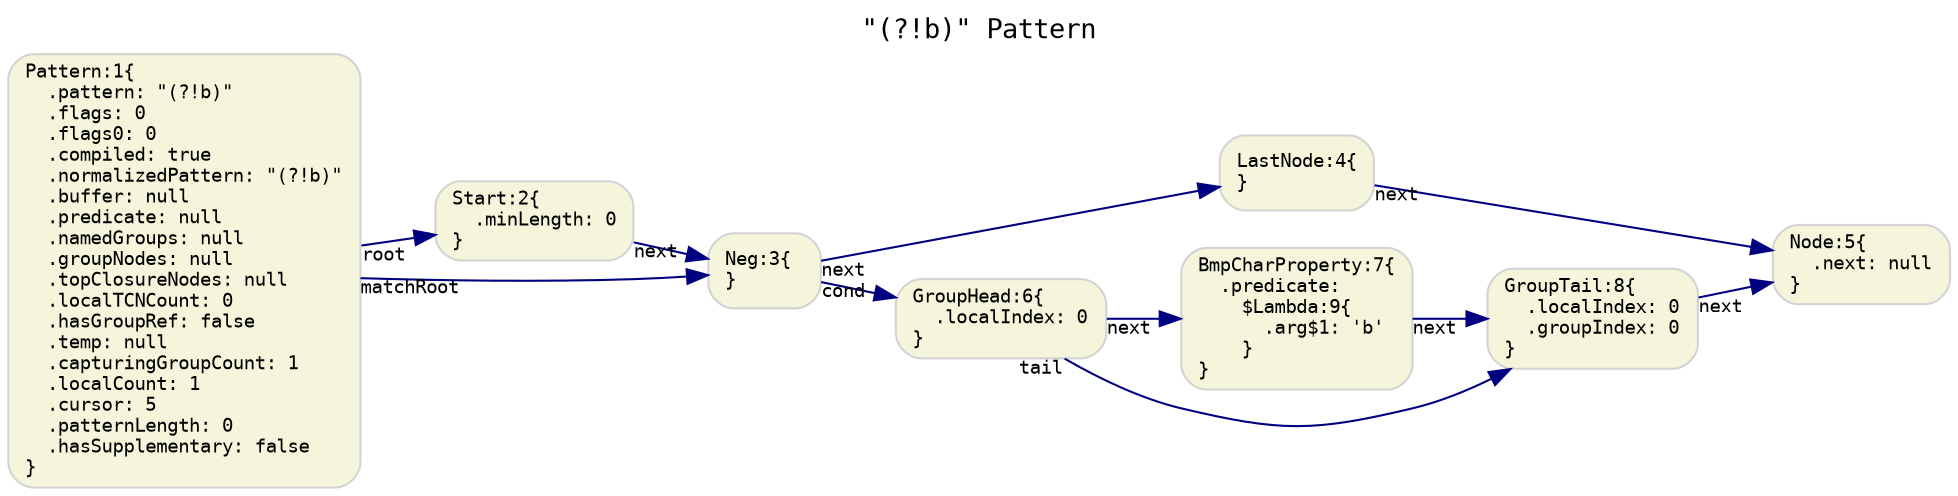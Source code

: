 digraph G {
  rankdir=LR;
  labelloc="t";
  label="\"(?!b)\" Pattern\l";
  graph [fontname="Monospace", fontsize="13"]

  // default nodes
  node [fontname="Monospace", fontsize="9", shape="box", style="rounded,filled", color="LightGray", fillcolor="Beige"]
  1[ label="Pattern:1\{\l  .pattern: \"(?!b)\"\l  .flags: 0\l  .flags0: 0\l  .compiled: true\l  .normalizedPattern: \"(?!b)\"\l  .buffer: null\l  .predicate: null\l  .namedGroups: null\l  .groupNodes: null\l  .topClosureNodes: null\l  .localTCNCount: 0\l  .hasGroupRef: false\l  .temp: null\l  .capturingGroupCount: 1\l  .localCount: 1\l  .cursor: 5\l  .patternLength: 0\l  .hasSupplementary: false\l\}\l" ]
  2[ label="Start:2\{\l  .minLength: 0\l\}\l" ]
  3[ label="Neg:3\{\l\}\l" ]
  4[ label="LastNode:4\{\l\}\l" ]
  5[ label="Node:5\{\l  .next: null\l\}\l" ]
  6[ label="GroupHead:6\{\l  .localIndex: 0\l\}\l" ]
  7[ label="BmpCharProperty:7\{\l  .predicate:\l    $Lambda:9\{\l      .arg$1: 'b'\l    \}\l\}\l" ]
  8[ label="GroupTail:8\{\l  .localIndex: 0\l  .groupIndex: 0\l\}\l" ]

  // default edges
  edge [fontname="Monospace", fontsize="9", color="Navy"]
  4 -> 5 [ label="",  taillabel="next" ]
  3 -> 4 [ label="",  taillabel="next" ]
  8 -> 5 [ label="",  taillabel="next" ]
  7 -> 8 [ label="",  taillabel="next" ]
  6 -> 7 [ label="",  taillabel="next" ]
  6 -> 8 [ label="",  taillabel="tail" ]
  3 -> 6 [ label="",  taillabel="cond" ]
  2 -> 3 [ label="",  taillabel="next" ]
  1 -> 2 [ label="",  taillabel="root" ]
  1 -> 3 [ label="",  taillabel="matchRoot" ]
}
